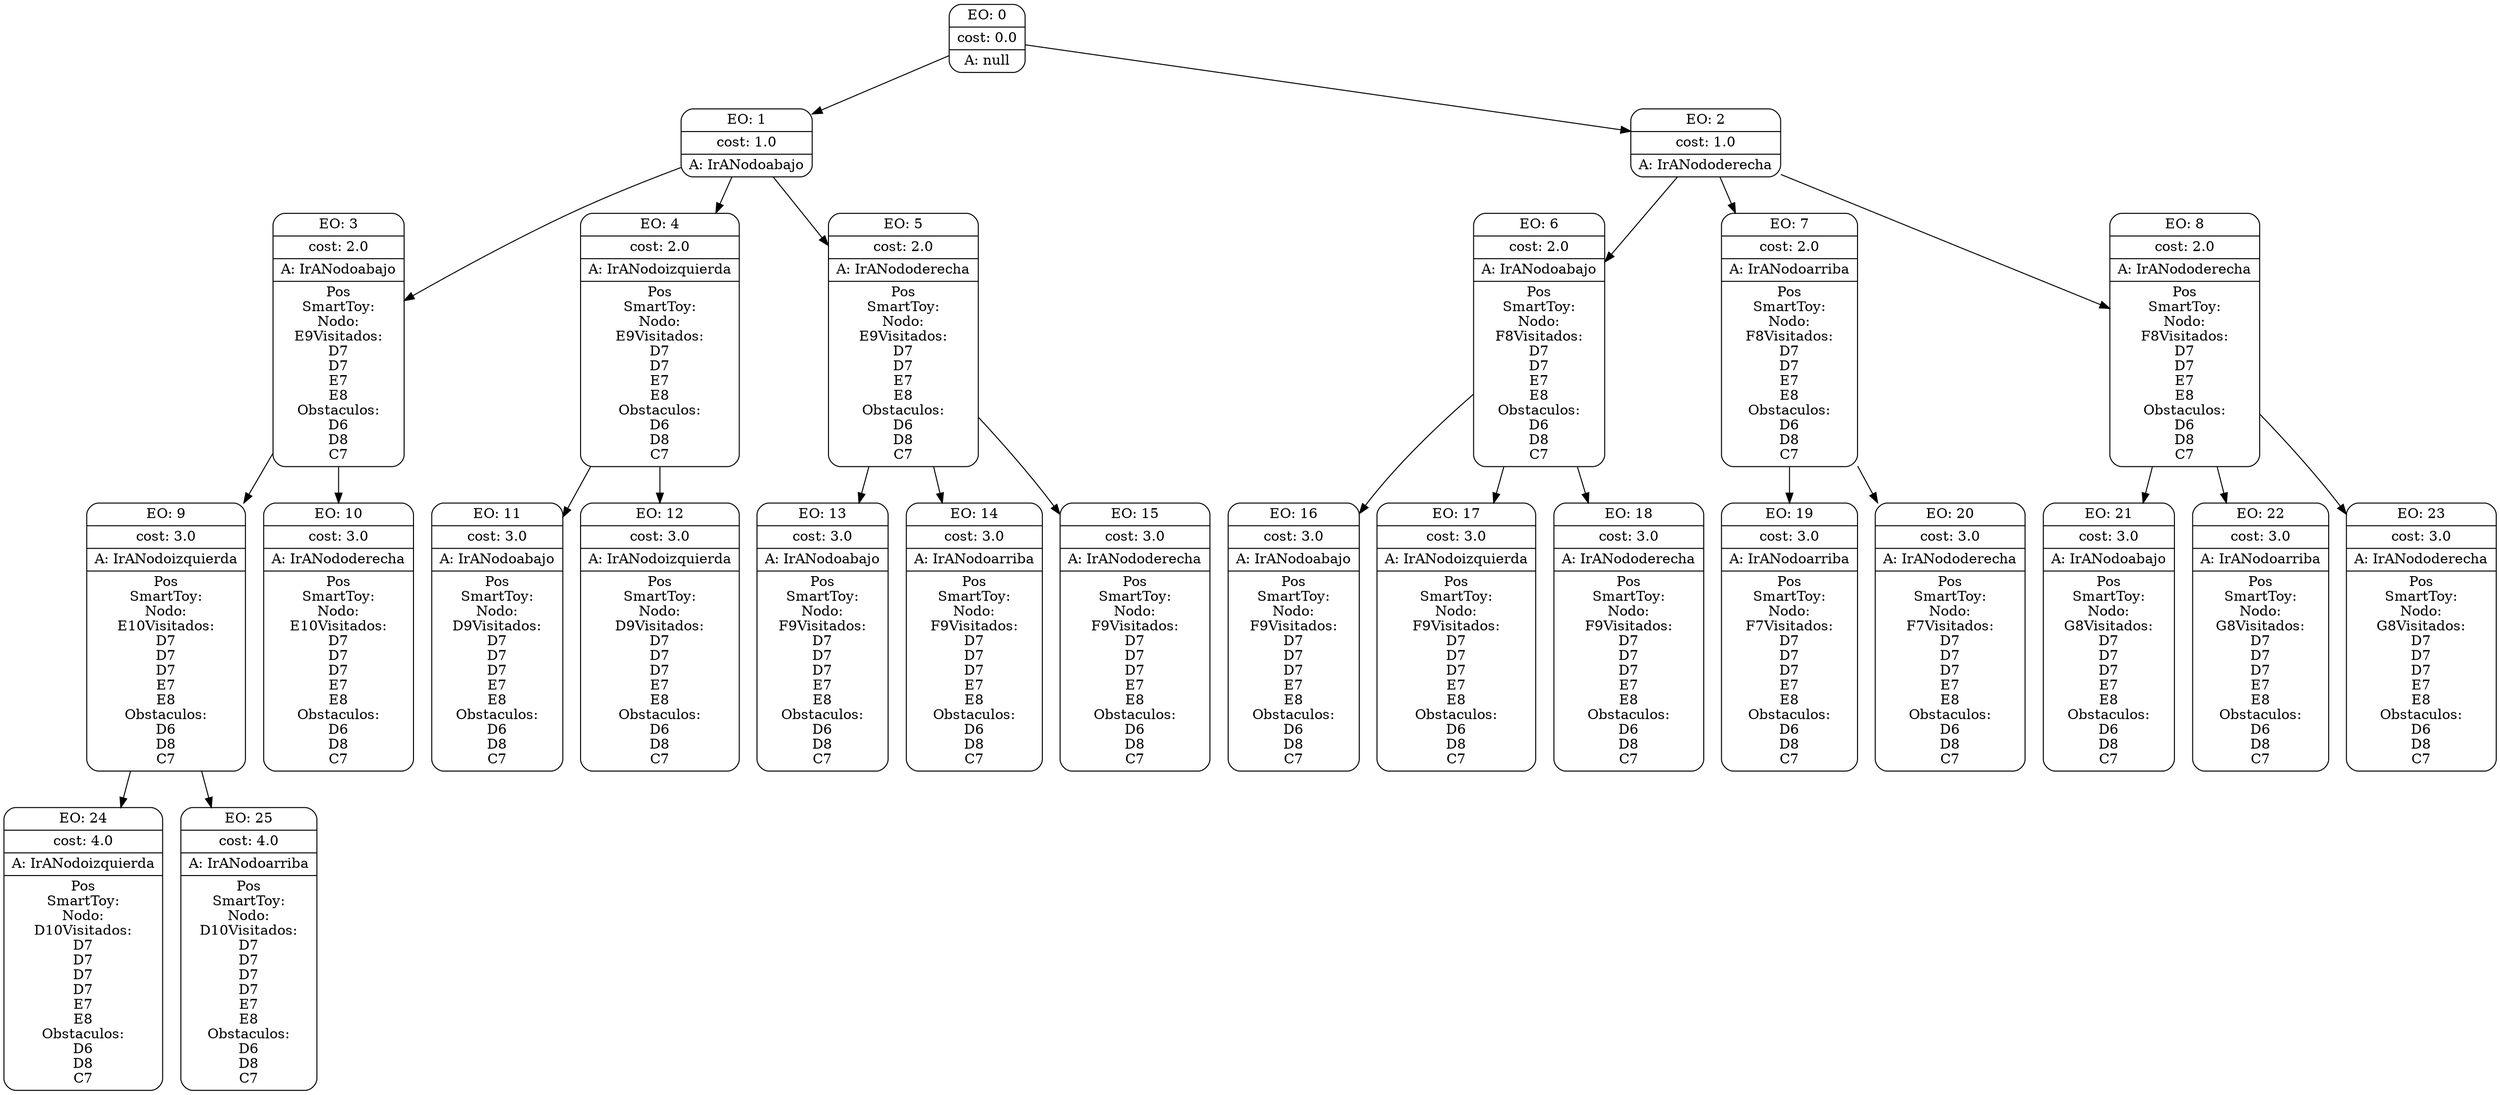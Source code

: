 digraph g {
node [shape = Mrecord];
nodo0[label="{EO: 0|cost: 0.0|A: null}"]
nodo1[label="{EO: 1|cost: 1.0|A: IrANodoabajo
}"]
nodo3[label="{EO: 3|cost: 2.0|A: IrANodoabajo
|
Pos\nSmartToy:\nNodo:\nE9

Visitados:\n
D7\nD7\nE7\nE8\n
Obstaculos:\n
D6\nD8\nC7\n

}"]
nodo9[label="{EO: 9|cost: 3.0|A: IrANodoizquierda
|
Pos\nSmartToy:\nNodo:\nE10

Visitados:\n
D7\nD7\nD7\nE7\nE8\n
Obstaculos:\n
D6\nD8\nC7\n

}"]
nodo24[label="{EO: 24|cost: 4.0|A: IrANodoizquierda
|
Pos\nSmartToy:\nNodo:\nD10

Visitados:\n
D7\nD7\nD7\nD7\nE7\nE8\n
Obstaculos:\n
D6\nD8\nC7\n

}"]

nodo9 -> nodo24;
nodo25[label="{EO: 25|cost: 4.0|A: IrANodoarriba
|
Pos\nSmartToy:\nNodo:\nD10

Visitados:\n
D7\nD7\nD7\nD7\nE7\nE8\n
Obstaculos:\n
D6\nD8\nC7\n

}"]

nodo9 -> nodo25;

nodo3 -> nodo9;
nodo10[label="{EO: 10|cost: 3.0|A: IrANododerecha
|
Pos\nSmartToy:\nNodo:\nE10

Visitados:\n
D7\nD7\nD7\nE7\nE8\n
Obstaculos:\n
D6\nD8\nC7\n

}"]

nodo3 -> nodo10;

nodo1 -> nodo3;
nodo4[label="{EO: 4|cost: 2.0|A: IrANodoizquierda
|
Pos\nSmartToy:\nNodo:\nE9

Visitados:\n
D7\nD7\nE7\nE8\n
Obstaculos:\n
D6\nD8\nC7\n

}"]
nodo11[label="{EO: 11|cost: 3.0|A: IrANodoabajo
|
Pos\nSmartToy:\nNodo:\nD9

Visitados:\n
D7\nD7\nD7\nE7\nE8\n
Obstaculos:\n
D6\nD8\nC7\n

}"]

nodo4 -> nodo11;
nodo12[label="{EO: 12|cost: 3.0|A: IrANodoizquierda
|
Pos\nSmartToy:\nNodo:\nD9

Visitados:\n
D7\nD7\nD7\nE7\nE8\n
Obstaculos:\n
D6\nD8\nC7\n

}"]

nodo4 -> nodo12;

nodo1 -> nodo4;
nodo5[label="{EO: 5|cost: 2.0|A: IrANododerecha
|
Pos\nSmartToy:\nNodo:\nE9

Visitados:\n
D7\nD7\nE7\nE8\n
Obstaculos:\n
D6\nD8\nC7\n

}"]
nodo13[label="{EO: 13|cost: 3.0|A: IrANodoabajo
|
Pos\nSmartToy:\nNodo:\nF9

Visitados:\n
D7\nD7\nD7\nE7\nE8\n
Obstaculos:\n
D6\nD8\nC7\n

}"]

nodo5 -> nodo13;
nodo14[label="{EO: 14|cost: 3.0|A: IrANodoarriba
|
Pos\nSmartToy:\nNodo:\nF9

Visitados:\n
D7\nD7\nD7\nE7\nE8\n
Obstaculos:\n
D6\nD8\nC7\n

}"]

nodo5 -> nodo14;
nodo15[label="{EO: 15|cost: 3.0|A: IrANododerecha
|
Pos\nSmartToy:\nNodo:\nF9

Visitados:\n
D7\nD7\nD7\nE7\nE8\n
Obstaculos:\n
D6\nD8\nC7\n

}"]

nodo5 -> nodo15;

nodo1 -> nodo5;

nodo0 -> nodo1;
nodo2[label="{EO: 2|cost: 1.0|A: IrANododerecha
}"]
nodo6[label="{EO: 6|cost: 2.0|A: IrANodoabajo
|
Pos\nSmartToy:\nNodo:\nF8

Visitados:\n
D7\nD7\nE7\nE8\n
Obstaculos:\n
D6\nD8\nC7\n

}"]
nodo16[label="{EO: 16|cost: 3.0|A: IrANodoabajo
|
Pos\nSmartToy:\nNodo:\nF9

Visitados:\n
D7\nD7\nD7\nE7\nE8\n
Obstaculos:\n
D6\nD8\nC7\n

}"]

nodo6 -> nodo16;
nodo17[label="{EO: 17|cost: 3.0|A: IrANodoizquierda
|
Pos\nSmartToy:\nNodo:\nF9

Visitados:\n
D7\nD7\nD7\nE7\nE8\n
Obstaculos:\n
D6\nD8\nC7\n

}"]

nodo6 -> nodo17;
nodo18[label="{EO: 18|cost: 3.0|A: IrANododerecha
|
Pos\nSmartToy:\nNodo:\nF9

Visitados:\n
D7\nD7\nD7\nE7\nE8\n
Obstaculos:\n
D6\nD8\nC7\n

}"]

nodo6 -> nodo18;

nodo2 -> nodo6;
nodo7[label="{EO: 7|cost: 2.0|A: IrANodoarriba
|
Pos\nSmartToy:\nNodo:\nF8

Visitados:\n
D7\nD7\nE7\nE8\n
Obstaculos:\n
D6\nD8\nC7\n

}"]
nodo19[label="{EO: 19|cost: 3.0|A: IrANodoarriba
|
Pos\nSmartToy:\nNodo:\nF7

Visitados:\n
D7\nD7\nD7\nE7\nE8\n
Obstaculos:\n
D6\nD8\nC7\n

}"]

nodo7 -> nodo19;
nodo20[label="{EO: 20|cost: 3.0|A: IrANododerecha
|
Pos\nSmartToy:\nNodo:\nF7

Visitados:\n
D7\nD7\nD7\nE7\nE8\n
Obstaculos:\n
D6\nD8\nC7\n

}"]

nodo7 -> nodo20;

nodo2 -> nodo7;
nodo8[label="{EO: 8|cost: 2.0|A: IrANododerecha
|
Pos\nSmartToy:\nNodo:\nF8

Visitados:\n
D7\nD7\nE7\nE8\n
Obstaculos:\n
D6\nD8\nC7\n

}"]
nodo21[label="{EO: 21|cost: 3.0|A: IrANodoabajo
|
Pos\nSmartToy:\nNodo:\nG8

Visitados:\n
D7\nD7\nD7\nE7\nE8\n
Obstaculos:\n
D6\nD8\nC7\n

}"]

nodo8 -> nodo21;
nodo22[label="{EO: 22|cost: 3.0|A: IrANodoarriba
|
Pos\nSmartToy:\nNodo:\nG8

Visitados:\n
D7\nD7\nD7\nE7\nE8\n
Obstaculos:\n
D6\nD8\nC7\n

}"]

nodo8 -> nodo22;
nodo23[label="{EO: 23|cost: 3.0|A: IrANododerecha
|
Pos\nSmartToy:\nNodo:\nG8

Visitados:\n
D7\nD7\nD7\nE7\nE8\n
Obstaculos:\n
D6\nD8\nC7\n

}"]

nodo8 -> nodo23;

nodo2 -> nodo8;

nodo0 -> nodo2;


}
